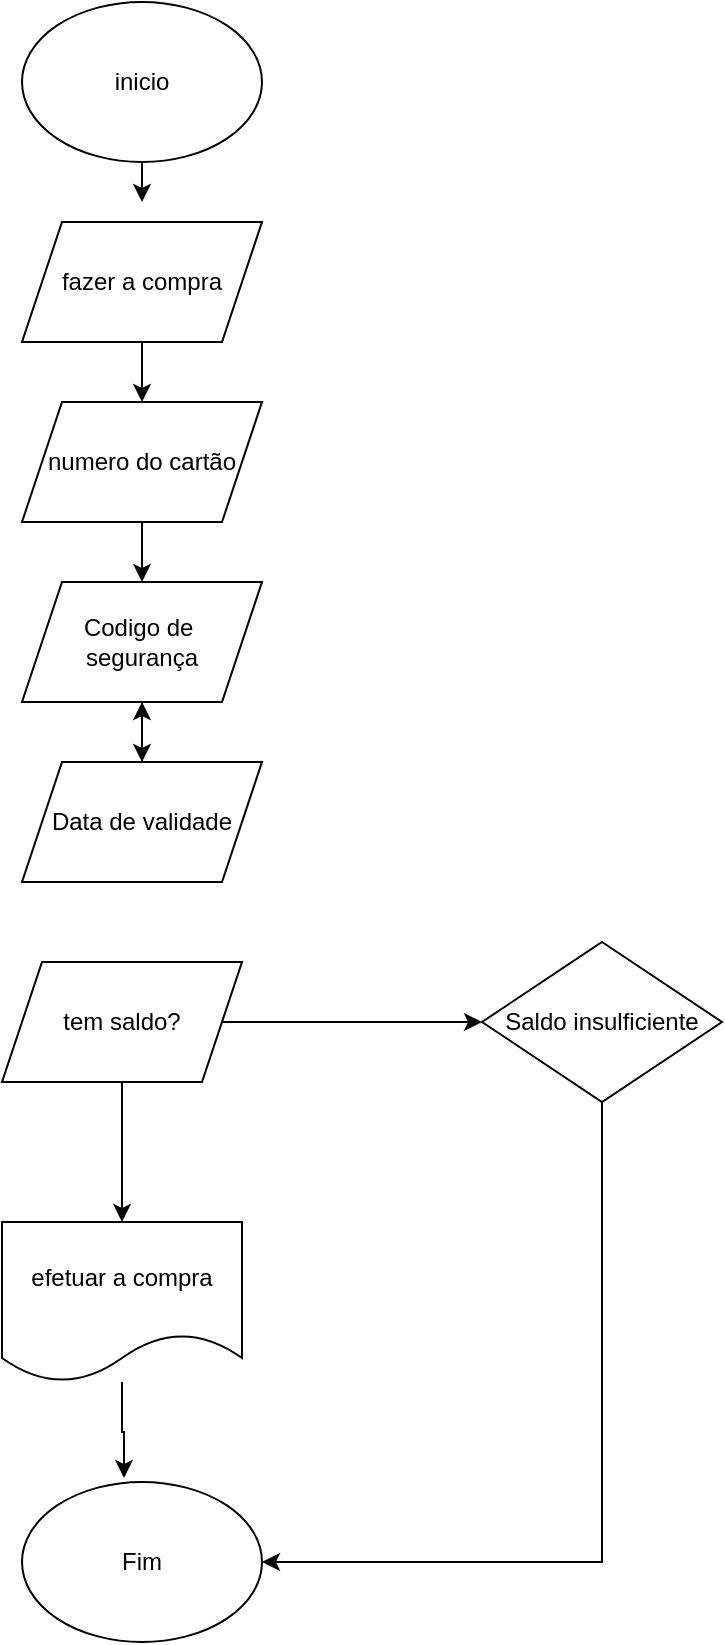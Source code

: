 <mxfile version="13.6.2" type="github"><diagram id="sHzKMFv6SCYBmkq1kRXC" name="Page-1"><mxGraphModel dx="1102" dy="614" grid="1" gridSize="10" guides="1" tooltips="1" connect="1" arrows="1" fold="1" page="1" pageScale="1" pageWidth="827" pageHeight="1169" math="0" shadow="0"><root><mxCell id="0"/><mxCell id="1" parent="0"/><mxCell id="dGPL9olVX9tQ0jv7Rh_E-3" style="edgeStyle=orthogonalEdgeStyle;rounded=0;orthogonalLoop=1;jettySize=auto;html=1;" edge="1" parent="1" source="dGPL9olVX9tQ0jv7Rh_E-1"><mxGeometry relative="1" as="geometry"><mxPoint x="310" y="100" as="targetPoint"/></mxGeometry></mxCell><mxCell id="dGPL9olVX9tQ0jv7Rh_E-1" value="inicio" style="ellipse;whiteSpace=wrap;html=1;" vertex="1" parent="1"><mxGeometry x="250" width="120" height="80" as="geometry"/></mxCell><mxCell id="dGPL9olVX9tQ0jv7Rh_E-5" value="" style="edgeStyle=orthogonalEdgeStyle;rounded=0;orthogonalLoop=1;jettySize=auto;html=1;" edge="1" parent="1" source="dGPL9olVX9tQ0jv7Rh_E-6" target="dGPL9olVX9tQ0jv7Rh_E-4"><mxGeometry relative="1" as="geometry"/></mxCell><mxCell id="dGPL9olVX9tQ0jv7Rh_E-2" value="numero do cartão&lt;br&gt;" style="shape=parallelogram;perimeter=parallelogramPerimeter;whiteSpace=wrap;html=1;fixedSize=1;" vertex="1" parent="1"><mxGeometry x="250" y="200" width="120" height="60" as="geometry"/></mxCell><mxCell id="dGPL9olVX9tQ0jv7Rh_E-7" value="" style="edgeStyle=orthogonalEdgeStyle;rounded=0;orthogonalLoop=1;jettySize=auto;html=1;" edge="1" parent="1" source="dGPL9olVX9tQ0jv7Rh_E-4" target="dGPL9olVX9tQ0jv7Rh_E-6"><mxGeometry relative="1" as="geometry"/></mxCell><mxCell id="dGPL9olVX9tQ0jv7Rh_E-4" value="Data de validade" style="shape=parallelogram;perimeter=parallelogramPerimeter;whiteSpace=wrap;html=1;fixedSize=1;" vertex="1" parent="1"><mxGeometry x="250" y="380" width="120" height="60" as="geometry"/></mxCell><mxCell id="dGPL9olVX9tQ0jv7Rh_E-10" value="" style="edgeStyle=orthogonalEdgeStyle;rounded=0;orthogonalLoop=1;jettySize=auto;html=1;" edge="1" parent="1" source="dGPL9olVX9tQ0jv7Rh_E-8" target="dGPL9olVX9tQ0jv7Rh_E-2"><mxGeometry relative="1" as="geometry"/></mxCell><mxCell id="dGPL9olVX9tQ0jv7Rh_E-8" value="fazer a compra" style="shape=parallelogram;perimeter=parallelogramPerimeter;whiteSpace=wrap;html=1;fixedSize=1;" vertex="1" parent="1"><mxGeometry x="250" y="110" width="120" height="60" as="geometry"/></mxCell><mxCell id="dGPL9olVX9tQ0jv7Rh_E-6" value="Codigo de&amp;nbsp;&lt;br&gt;segurança&lt;br&gt;" style="shape=parallelogram;perimeter=parallelogramPerimeter;whiteSpace=wrap;html=1;fixedSize=1;" vertex="1" parent="1"><mxGeometry x="250" y="290" width="120" height="60" as="geometry"/></mxCell><mxCell id="dGPL9olVX9tQ0jv7Rh_E-9" value="" style="edgeStyle=orthogonalEdgeStyle;rounded=0;orthogonalLoop=1;jettySize=auto;html=1;" edge="1" parent="1" source="dGPL9olVX9tQ0jv7Rh_E-2" target="dGPL9olVX9tQ0jv7Rh_E-6"><mxGeometry relative="1" as="geometry"><mxPoint x="450" y="470" as="sourcePoint"/><mxPoint x="310" y="260" as="targetPoint"/></mxGeometry></mxCell><mxCell id="dGPL9olVX9tQ0jv7Rh_E-17" style="edgeStyle=orthogonalEdgeStyle;rounded=0;orthogonalLoop=1;jettySize=auto;html=1;entryX=1;entryY=0.5;entryDx=0;entryDy=0;" edge="1" parent="1" source="dGPL9olVX9tQ0jv7Rh_E-11" target="dGPL9olVX9tQ0jv7Rh_E-14"><mxGeometry relative="1" as="geometry"><mxPoint x="540" y="790" as="targetPoint"/><Array as="points"><mxPoint x="540" y="780"/></Array></mxGeometry></mxCell><mxCell id="dGPL9olVX9tQ0jv7Rh_E-11" value="Saldo insulficiente" style="rhombus;whiteSpace=wrap;html=1;" vertex="1" parent="1"><mxGeometry x="480" y="470" width="120" height="80" as="geometry"/></mxCell><mxCell id="dGPL9olVX9tQ0jv7Rh_E-16" style="edgeStyle=orthogonalEdgeStyle;rounded=0;orthogonalLoop=1;jettySize=auto;html=1;entryX=0.5;entryY=0;entryDx=0;entryDy=0;" edge="1" parent="1" source="dGPL9olVX9tQ0jv7Rh_E-12" target="dGPL9olVX9tQ0jv7Rh_E-13"><mxGeometry relative="1" as="geometry"/></mxCell><mxCell id="dGPL9olVX9tQ0jv7Rh_E-18" style="edgeStyle=orthogonalEdgeStyle;rounded=0;orthogonalLoop=1;jettySize=auto;html=1;" edge="1" parent="1" source="dGPL9olVX9tQ0jv7Rh_E-12" target="dGPL9olVX9tQ0jv7Rh_E-11"><mxGeometry relative="1" as="geometry"/></mxCell><mxCell id="dGPL9olVX9tQ0jv7Rh_E-12" value="tem saldo?" style="shape=parallelogram;perimeter=parallelogramPerimeter;whiteSpace=wrap;html=1;fixedSize=1;" vertex="1" parent="1"><mxGeometry x="240" y="480" width="120" height="60" as="geometry"/></mxCell><mxCell id="dGPL9olVX9tQ0jv7Rh_E-15" style="edgeStyle=orthogonalEdgeStyle;rounded=0;orthogonalLoop=1;jettySize=auto;html=1;entryX=0.425;entryY=-0.025;entryDx=0;entryDy=0;entryPerimeter=0;" edge="1" parent="1" source="dGPL9olVX9tQ0jv7Rh_E-13" target="dGPL9olVX9tQ0jv7Rh_E-14"><mxGeometry relative="1" as="geometry"/></mxCell><mxCell id="dGPL9olVX9tQ0jv7Rh_E-13" value="efetuar a compra" style="shape=document;whiteSpace=wrap;html=1;boundedLbl=1;" vertex="1" parent="1"><mxGeometry x="240" y="610" width="120" height="80" as="geometry"/></mxCell><mxCell id="dGPL9olVX9tQ0jv7Rh_E-14" value="Fim&lt;br&gt;" style="ellipse;whiteSpace=wrap;html=1;" vertex="1" parent="1"><mxGeometry x="250" y="740" width="120" height="80" as="geometry"/></mxCell></root></mxGraphModel></diagram></mxfile>